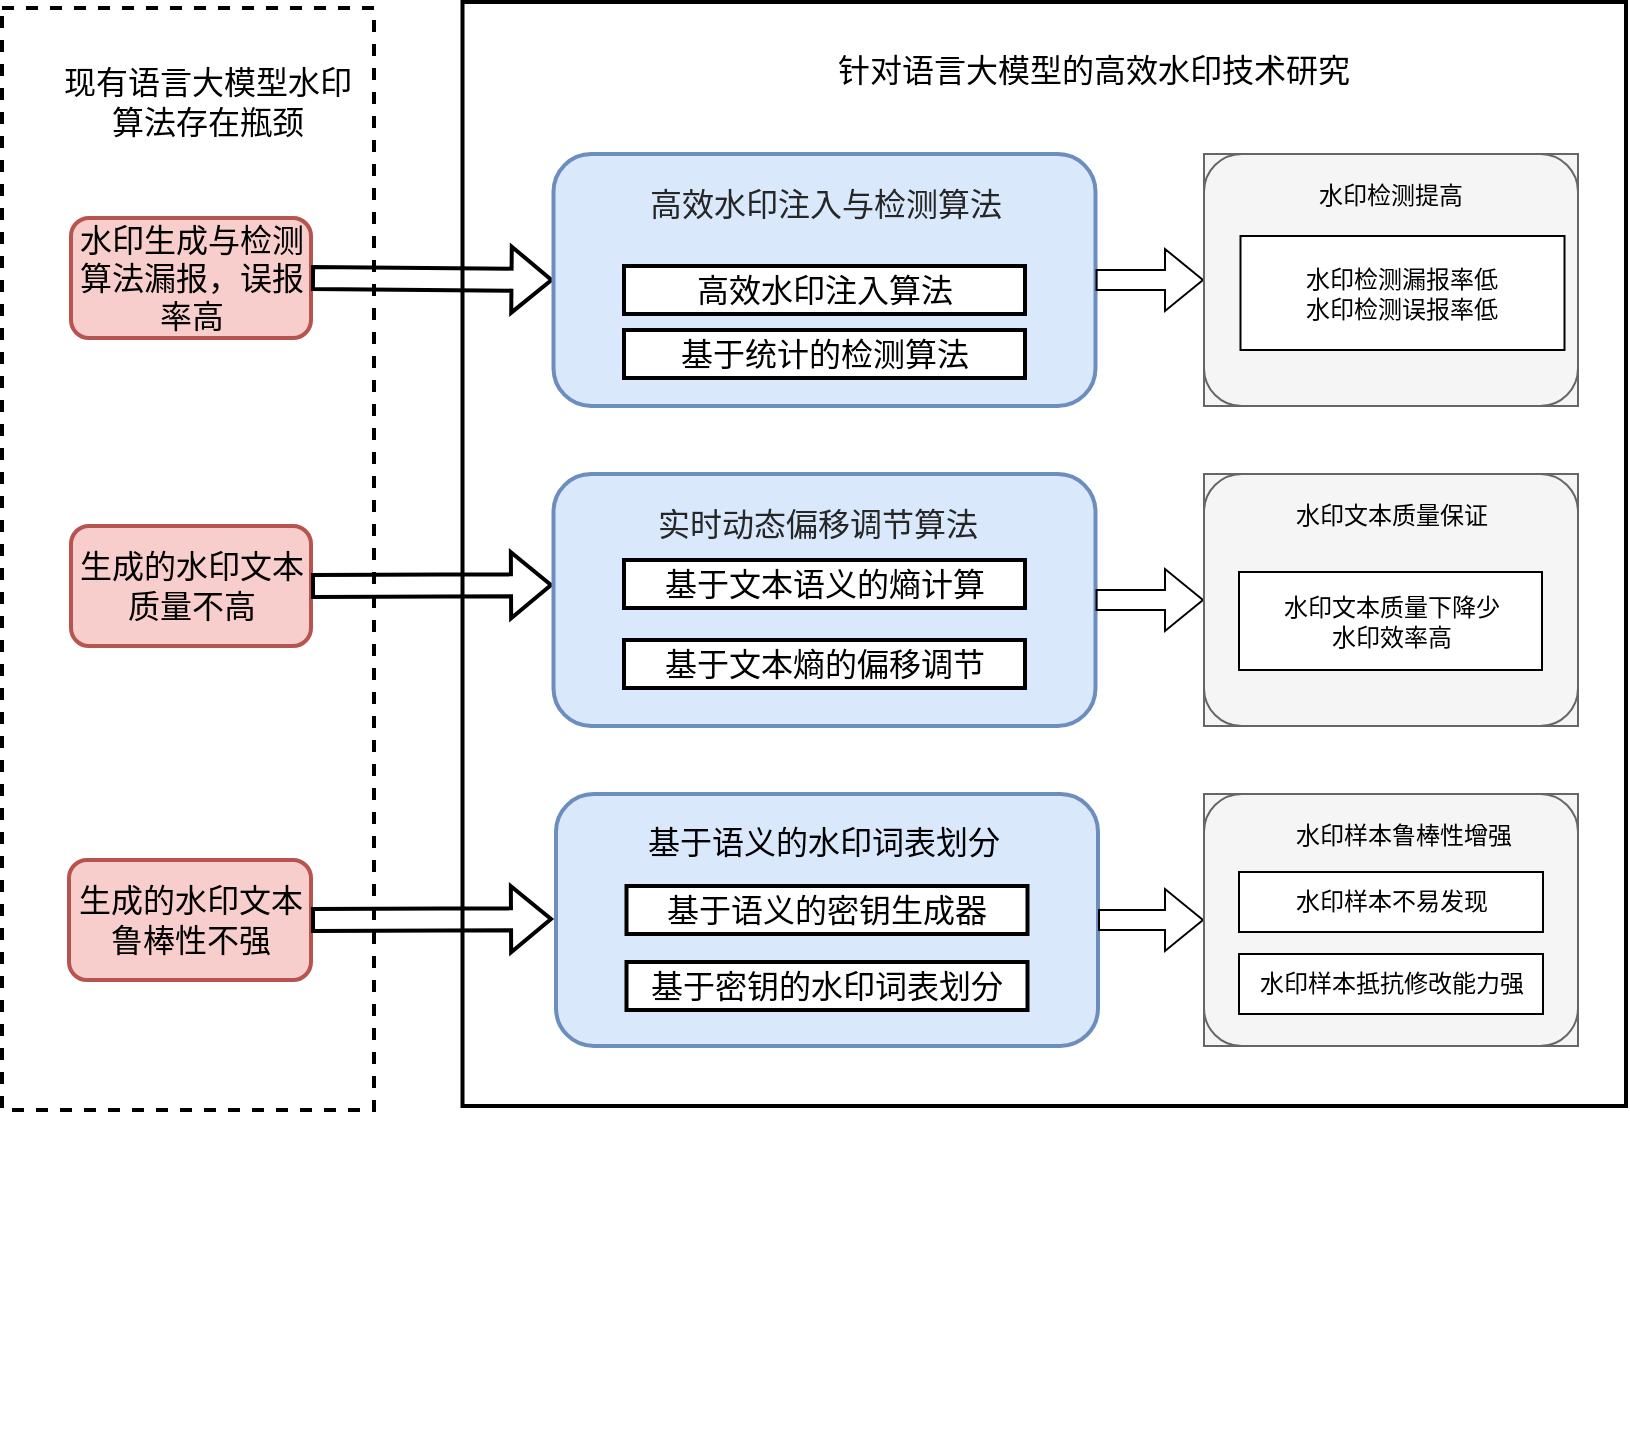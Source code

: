 <mxfile version="24.8.6">
  <diagram name="第 1 页" id="WsUeDXoYboS5X6KQYINQ">
    <mxGraphModel dx="784" dy="813" grid="0" gridSize="10" guides="1" tooltips="1" connect="1" arrows="1" fold="1" page="0" pageScale="1" pageWidth="827" pageHeight="1169" background="#ffffff" math="0" shadow="0">
      <root>
        <mxCell id="0" />
        <mxCell id="1" parent="0" />
        <mxCell id="NgHbxKrIoI2VRAnCzw2G-6" value="" style="rounded=0;whiteSpace=wrap;html=1;fillColor=none;fontSize=16;strokeWidth=2;fontFamily=Times New Roman;" parent="1" vertex="1">
          <mxGeometry x="585.25" y="156" width="581.75" height="552" as="geometry" />
        </mxCell>
        <mxCell id="NgHbxKrIoI2VRAnCzw2G-1" value="" style="rounded=0;whiteSpace=wrap;html=1;fillColor=none;dashed=1;fontSize=16;strokeWidth=2;fontFamily=Times New Roman;" parent="1" vertex="1">
          <mxGeometry x="355" y="159" width="186" height="551" as="geometry" />
        </mxCell>
        <mxCell id="NgHbxKrIoI2VRAnCzw2G-2" value="现有语言大模型水印算法存在瓶颈" style="text;html=1;align=center;verticalAlign=middle;whiteSpace=wrap;rounded=0;fontSize=16;strokeWidth=2;fontFamily=Times New Roman;" parent="1" vertex="1">
          <mxGeometry x="382" y="191" width="152" height="30" as="geometry" />
        </mxCell>
        <mxCell id="NgHbxKrIoI2VRAnCzw2G-3" value="水印生成与检测算法漏报，误报率高" style="rounded=1;whiteSpace=wrap;html=1;fontSize=16;strokeWidth=2;fillColor=#f8cecc;strokeColor=#b85450;fontFamily=Times New Roman;" parent="1" vertex="1">
          <mxGeometry x="389.5" y="264" width="120" height="60" as="geometry" />
        </mxCell>
        <mxCell id="NgHbxKrIoI2VRAnCzw2G-4" value="&lt;div style=&quot;font-size: 16px;&quot;&gt;&lt;span style=&quot;background-color: initial; font-size: 16px;&quot;&gt;生成的水印文本质量不高&lt;/span&gt;&lt;/div&gt;" style="rounded=1;whiteSpace=wrap;html=1;fontSize=16;align=center;strokeWidth=2;fillColor=#f8cecc;strokeColor=#b85450;fontFamily=Times New Roman;" parent="1" vertex="1">
          <mxGeometry x="389.5" y="418" width="120" height="60" as="geometry" />
        </mxCell>
        <mxCell id="NgHbxKrIoI2VRAnCzw2G-5" value="生成的水印文本鲁棒性不强" style="rounded=1;whiteSpace=wrap;html=1;fontSize=16;strokeWidth=2;fillColor=#f8cecc;strokeColor=#b85450;fontFamily=Times New Roman;" parent="1" vertex="1">
          <mxGeometry x="388.5" y="585" width="121" height="60" as="geometry" />
        </mxCell>
        <mxCell id="NgHbxKrIoI2VRAnCzw2G-7" value="&lt;p style=&quot;margin-left: 24pt; text-indent: 0cm; line-height: 150%; font-size: 16px;&quot; class=&quot;MsoListParagraph&quot;&gt;&lt;span style=&quot;font-size: 16px; line-height: 150%;&quot;&gt;针对语言大模型的高效水印技术研究&lt;span lang=&quot;EN-US&quot; style=&quot;font-size: 16px;&quot;&gt;&lt;/span&gt;&lt;/span&gt;&lt;/p&gt;" style="text;whiteSpace=wrap;html=1;fontSize=16;strokeWidth=2;fontFamily=Times New Roman;" parent="1" vertex="1">
          <mxGeometry x="739" y="156" width="324" height="56" as="geometry" />
        </mxCell>
        <mxCell id="NgHbxKrIoI2VRAnCzw2G-36" value="" style="shape=flexArrow;endArrow=classic;html=1;rounded=0;entryX=0;entryY=0.5;entryDx=0;entryDy=0;exitX=1;exitY=0.5;exitDx=0;exitDy=0;strokeWidth=2;fontFamily=Times New Roman;fontSize=16;" parent="1" source="NgHbxKrIoI2VRAnCzw2G-3" target="NgHbxKrIoI2VRAnCzw2G-8" edge="1">
          <mxGeometry width="50" height="50" relative="1" as="geometry">
            <mxPoint x="477" y="311" as="sourcePoint" />
            <mxPoint x="527" y="261" as="targetPoint" />
          </mxGeometry>
        </mxCell>
        <mxCell id="NgHbxKrIoI2VRAnCzw2G-37" value="" style="shape=flexArrow;endArrow=classic;html=1;rounded=0;entryX=0;entryY=0.5;entryDx=0;entryDy=0;exitX=1;exitY=0.5;exitDx=0;exitDy=0;strokeWidth=2;fontFamily=Times New Roman;fontSize=16;" parent="1" source="NgHbxKrIoI2VRAnCzw2G-4" edge="1">
          <mxGeometry width="50" height="50" relative="1" as="geometry">
            <mxPoint x="449.5" y="447.5" as="sourcePoint" />
            <mxPoint x="630.5" y="447.5" as="targetPoint" />
          </mxGeometry>
        </mxCell>
        <mxCell id="NgHbxKrIoI2VRAnCzw2G-38" value="" style="shape=flexArrow;endArrow=classic;html=1;rounded=0;entryX=0;entryY=0.5;entryDx=0;entryDy=0;exitX=1;exitY=0.5;exitDx=0;exitDy=0;strokeWidth=2;fontFamily=Times New Roman;fontSize=16;" parent="1" source="NgHbxKrIoI2VRAnCzw2G-5" edge="1">
          <mxGeometry width="50" height="50" relative="1" as="geometry">
            <mxPoint x="449.5" y="614.5" as="sourcePoint" />
            <mxPoint x="630.5" y="614.5" as="targetPoint" />
          </mxGeometry>
        </mxCell>
        <mxCell id="NgHbxKrIoI2VRAnCzw2G-52" value="" style="group;fillColor=#f5f5f5;strokeColor=#666666;fontColor=#333333;container=0;" parent="1" vertex="1" connectable="0">
          <mxGeometry x="956" y="232" width="187" height="126" as="geometry" />
        </mxCell>
        <mxCell id="NgHbxKrIoI2VRAnCzw2G-53" value="" style="group;fillColor=#f5f5f5;strokeColor=#666666;fontColor=#333333;container=0;" parent="1" vertex="1" connectable="0">
          <mxGeometry x="956" y="392" width="187" height="126" as="geometry" />
        </mxCell>
        <mxCell id="NgHbxKrIoI2VRAnCzw2G-54" value="" style="group;fillColor=#f5f5f5;strokeColor=#666666;fontColor=#333333;container=0;" parent="1" vertex="1" connectable="0">
          <mxGeometry x="956" y="552" width="187" height="126" as="geometry" />
        </mxCell>
        <mxCell id="NgHbxKrIoI2VRAnCzw2G-58" value="" style="group" parent="1" vertex="1" connectable="0">
          <mxGeometry x="630.75" y="230" width="335.25" height="647" as="geometry" />
        </mxCell>
        <mxCell id="NgHbxKrIoI2VRAnCzw2G-8" value="" style="rounded=1;whiteSpace=wrap;html=1;fontSize=16;fillColor=#dae8fc;strokeColor=#6c8ebf;strokeWidth=2;fontFamily=Times New Roman;" parent="NgHbxKrIoI2VRAnCzw2G-58" vertex="1">
          <mxGeometry y="2" width="271" height="126" as="geometry" />
        </mxCell>
        <mxCell id="NgHbxKrIoI2VRAnCzw2G-11" value="高效水印注入算法" style="rounded=0;whiteSpace=wrap;html=1;fontSize=16;strokeWidth=2;fontFamily=Times New Roman;" parent="NgHbxKrIoI2VRAnCzw2G-58" vertex="1">
          <mxGeometry x="35.25" y="58" width="200.5" height="24" as="geometry" />
        </mxCell>
        <mxCell id="NgHbxKrIoI2VRAnCzw2G-12" value="基于统计的检测算法" style="rounded=0;whiteSpace=wrap;html=1;fontSize=16;strokeWidth=2;fontFamily=Times New Roman;" parent="NgHbxKrIoI2VRAnCzw2G-58" vertex="1">
          <mxGeometry x="35.25" y="90" width="200.5" height="24" as="geometry" />
        </mxCell>
        <mxCell id="NgHbxKrIoI2VRAnCzw2G-9" value="&lt;span style=&quot;color: rgb(38, 38, 38); font-size: 16px; font-style: normal; font-variant-ligatures: none; font-variant-caps: normal; font-weight: 400; letter-spacing: normal; orphans: 2; text-align: start; text-indent: 0px; text-transform: none; widows: 2; word-spacing: 0px; -webkit-text-stroke-width: 0px; white-space: break-spaces; text-decoration-thickness: initial; text-decoration-style: initial; text-decoration-color: initial; float: none; display: inline !important;&quot;&gt;高效水印注入与检测算法&lt;/span&gt;" style="text;whiteSpace=wrap;html=1;fontSize=16;strokeWidth=2;fillColor=none;labelBackgroundColor=none;fontFamily=Times New Roman;" parent="NgHbxKrIoI2VRAnCzw2G-58" vertex="1">
          <mxGeometry x="46" y="11" width="179" height="34" as="geometry" />
        </mxCell>
        <mxCell id="NgHbxKrIoI2VRAnCzw2G-59" value="" style="group" parent="1" vertex="1" connectable="0">
          <mxGeometry x="630.75" y="392" width="271" height="126" as="geometry" />
        </mxCell>
        <mxCell id="NgHbxKrIoI2VRAnCzw2G-30" value="" style="rounded=1;whiteSpace=wrap;html=1;fontSize=16;fillColor=#dae8fc;strokeColor=#6c8ebf;strokeWidth=2;fontFamily=Times New Roman;" parent="NgHbxKrIoI2VRAnCzw2G-59" vertex="1">
          <mxGeometry width="271" height="126" as="geometry" />
        </mxCell>
        <mxCell id="NgHbxKrIoI2VRAnCzw2G-14" value="&lt;span style=&quot;color: rgb(38, 38, 38); font-size: 16px; font-style: normal; font-variant-ligatures: none; font-variant-caps: normal; font-weight: 400; letter-spacing: normal; orphans: 2; text-align: start; text-indent: 0px; text-transform: none; widows: 2; word-spacing: 0px; -webkit-text-stroke-width: 0px; white-space: break-spaces; text-decoration-thickness: initial; text-decoration-style: initial; text-decoration-color: initial; float: none; display: inline !important;&quot;&gt;实时动态偏移调节算法&lt;/span&gt;" style="text;whiteSpace=wrap;html=1;fontSize=16;strokeWidth=2;labelBackgroundColor=none;fontFamily=Times New Roman;" parent="NgHbxKrIoI2VRAnCzw2G-59" vertex="1">
          <mxGeometry x="50.25" y="9" width="167.25" height="34" as="geometry" />
        </mxCell>
        <mxCell id="NgHbxKrIoI2VRAnCzw2G-15" value="基于文本语义的熵计算" style="rounded=0;whiteSpace=wrap;html=1;fontSize=16;strokeWidth=2;fontFamily=Times New Roman;" parent="NgHbxKrIoI2VRAnCzw2G-59" vertex="1">
          <mxGeometry x="35.25" y="43" width="200.5" height="24" as="geometry" />
        </mxCell>
        <mxCell id="NgHbxKrIoI2VRAnCzw2G-16" value="基于文本熵的偏移调节" style="rounded=0;whiteSpace=wrap;html=1;fontSize=16;strokeWidth=2;fontFamily=Times New Roman;" parent="NgHbxKrIoI2VRAnCzw2G-59" vertex="1">
          <mxGeometry x="35.25" y="83" width="200.5" height="24" as="geometry" />
        </mxCell>
        <mxCell id="NgHbxKrIoI2VRAnCzw2G-60" value="" style="group" parent="1" vertex="1" connectable="0">
          <mxGeometry x="632" y="552" width="271" height="126" as="geometry" />
        </mxCell>
        <mxCell id="NgHbxKrIoI2VRAnCzw2G-27" value="" style="rounded=1;whiteSpace=wrap;html=1;fontSize=16;fillColor=#dae8fc;strokeColor=#6c8ebf;strokeWidth=2;fontFamily=Times New Roman;" parent="NgHbxKrIoI2VRAnCzw2G-60" vertex="1">
          <mxGeometry width="271" height="126" as="geometry" />
        </mxCell>
        <mxCell id="NgHbxKrIoI2VRAnCzw2G-19" value="&lt;span style=&quot;font-size: 16px; font-style: normal; font-variant-ligatures: none; font-variant-caps: normal; font-weight: 400; letter-spacing: normal; orphans: 2; text-align: start; text-indent: 0px; text-transform: none; widows: 2; word-spacing: 0px; -webkit-text-stroke-width: 0px; white-space: break-spaces; text-decoration-thickness: initial; text-decoration-style: initial; text-decoration-color: initial; float: none; display: inline !important;&quot;&gt;基于语义的水印词表划分&lt;/span&gt;" style="text;whiteSpace=wrap;html=1;fontSize=16;strokeWidth=2;fontColor=default;labelBackgroundColor=none;fontFamily=Times New Roman;" parent="NgHbxKrIoI2VRAnCzw2G-60" vertex="1">
          <mxGeometry x="44.38" y="8" width="179" height="34" as="geometry" />
        </mxCell>
        <mxCell id="NgHbxKrIoI2VRAnCzw2G-20" value="基于语义的密钥生成器" style="rounded=0;whiteSpace=wrap;html=1;fontSize=16;strokeWidth=2;fontFamily=Times New Roman;" parent="NgHbxKrIoI2VRAnCzw2G-60" vertex="1">
          <mxGeometry x="35.25" y="46" width="200.5" height="24" as="geometry" />
        </mxCell>
        <mxCell id="NgHbxKrIoI2VRAnCzw2G-21" value="基于密钥的水印词表划分" style="rounded=0;whiteSpace=wrap;html=1;fontSize=16;strokeWidth=2;fontFamily=Times New Roman;" parent="NgHbxKrIoI2VRAnCzw2G-60" vertex="1">
          <mxGeometry x="35.25" y="84" width="200.5" height="24" as="geometry" />
        </mxCell>
        <mxCell id="NgHbxKrIoI2VRAnCzw2G-63" style="edgeStyle=orthogonalEdgeStyle;rounded=0;orthogonalLoop=1;jettySize=auto;html=1;exitX=1;exitY=0.5;exitDx=0;exitDy=0;entryX=0;entryY=0.5;entryDx=0;entryDy=0;shape=flexArrow;" parent="1" source="NgHbxKrIoI2VRAnCzw2G-8" target="NgHbxKrIoI2VRAnCzw2G-39" edge="1">
          <mxGeometry relative="1" as="geometry" />
        </mxCell>
        <mxCell id="NgHbxKrIoI2VRAnCzw2G-64" style="edgeStyle=orthogonalEdgeStyle;rounded=0;orthogonalLoop=1;jettySize=auto;html=1;exitX=1;exitY=0.5;exitDx=0;exitDy=0;shape=flexArrow;" parent="1" source="NgHbxKrIoI2VRAnCzw2G-30" target="NgHbxKrIoI2VRAnCzw2G-44" edge="1">
          <mxGeometry relative="1" as="geometry" />
        </mxCell>
        <mxCell id="NgHbxKrIoI2VRAnCzw2G-66" style="edgeStyle=orthogonalEdgeStyle;rounded=0;orthogonalLoop=1;jettySize=auto;html=1;exitX=1;exitY=0.5;exitDx=0;exitDy=0;entryX=0;entryY=0.5;entryDx=0;entryDy=0;shape=flexArrow;" parent="1" source="NgHbxKrIoI2VRAnCzw2G-27" target="NgHbxKrIoI2VRAnCzw2G-48" edge="1">
          <mxGeometry relative="1" as="geometry" />
        </mxCell>
        <mxCell id="NgHbxKrIoI2VRAnCzw2G-39" value="" style="rounded=1;whiteSpace=wrap;html=1;fillColor=#f5f5f5;fontColor=#333333;strokeColor=#666666;" parent="1" vertex="1">
          <mxGeometry x="956" y="232" width="187" height="126" as="geometry" />
        </mxCell>
        <mxCell id="NgHbxKrIoI2VRAnCzw2G-40" value="水印检测提高" style="text;html=1;align=center;verticalAlign=middle;whiteSpace=wrap;rounded=0;" parent="1" vertex="1">
          <mxGeometry x="1006" y="238" width="87" height="30" as="geometry" />
        </mxCell>
        <mxCell id="NgHbxKrIoI2VRAnCzw2G-42" value="水印检测漏报率低&lt;div&gt;水印检测误报率低&lt;/div&gt;" style="rounded=0;whiteSpace=wrap;html=1;" parent="1" vertex="1">
          <mxGeometry x="974.25" y="273" width="162" height="57" as="geometry" />
        </mxCell>
        <mxCell id="NgHbxKrIoI2VRAnCzw2G-44" value="" style="rounded=1;whiteSpace=wrap;html=1;fillColor=#f5f5f5;fontColor=#333333;strokeColor=#666666;" parent="1" vertex="1">
          <mxGeometry x="956" y="392" width="187" height="126" as="geometry" />
        </mxCell>
        <mxCell id="NgHbxKrIoI2VRAnCzw2G-45" value="水印文本质量保证" style="text;html=1;align=center;verticalAlign=middle;whiteSpace=wrap;rounded=0;" parent="1" vertex="1">
          <mxGeometry x="999.5" y="398" width="100" height="30" as="geometry" />
        </mxCell>
        <mxCell id="NgHbxKrIoI2VRAnCzw2G-46" value="水印文本质量下降少&lt;div&gt;水印效率高&lt;/div&gt;" style="rounded=0;whiteSpace=wrap;html=1;" parent="1" vertex="1">
          <mxGeometry x="973.5" y="441" width="151.5" height="49" as="geometry" />
        </mxCell>
        <mxCell id="NgHbxKrIoI2VRAnCzw2G-48" value="" style="rounded=1;whiteSpace=wrap;html=1;fillColor=#f5f5f5;fontColor=#333333;strokeColor=#666666;" parent="1" vertex="1">
          <mxGeometry x="956" y="552" width="187" height="126" as="geometry" />
        </mxCell>
        <mxCell id="NgHbxKrIoI2VRAnCzw2G-49" value="水印样本鲁棒性增强" style="text;html=1;align=center;verticalAlign=middle;whiteSpace=wrap;rounded=0;" parent="1" vertex="1">
          <mxGeometry x="999.5" y="558" width="111.5" height="30" as="geometry" />
        </mxCell>
        <mxCell id="NgHbxKrIoI2VRAnCzw2G-50" value="水印样本不易发现" style="rounded=0;whiteSpace=wrap;html=1;" parent="1" vertex="1">
          <mxGeometry x="973.5" y="591" width="152" height="30" as="geometry" />
        </mxCell>
        <mxCell id="NgHbxKrIoI2VRAnCzw2G-51" value="水印样本抵抗修改能力强" style="rounded=0;whiteSpace=wrap;html=1;" parent="1" vertex="1">
          <mxGeometry x="973.5" y="632" width="152" height="30" as="geometry" />
        </mxCell>
      </root>
    </mxGraphModel>
  </diagram>
</mxfile>

